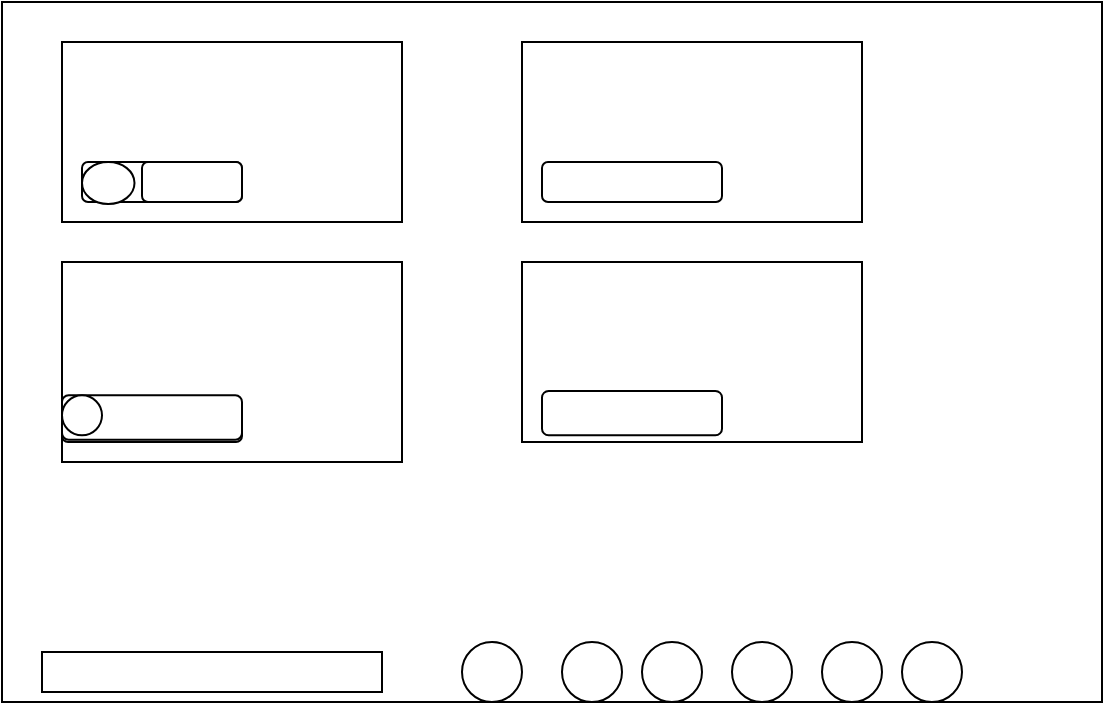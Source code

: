 <mxfile>
    <diagram id="KUiFhHhRken0hoNqJTwz" name="Page-1">
        <mxGraphModel dx="571" dy="480" grid="1" gridSize="10" guides="1" tooltips="1" connect="1" arrows="1" fold="1" page="1" pageScale="1" pageWidth="850" pageHeight="1100" math="0" shadow="0">
            <root>
                <mxCell id="0"/>
                <mxCell id="1" parent="0"/>
                <mxCell id="2" value="" style="rounded=0;whiteSpace=wrap;html=1;" vertex="1" parent="1">
                    <mxGeometry x="30" y="10" width="550" height="350" as="geometry"/>
                </mxCell>
                <mxCell id="4" value="" style="rounded=1;whiteSpace=wrap;html=1;" vertex="1" parent="1">
                    <mxGeometry x="70" y="90" width="80" height="20" as="geometry"/>
                </mxCell>
                <mxCell id="6" value="" style="rounded=1;whiteSpace=wrap;html=1;movable=0;resizable=0;rotatable=0;deletable=0;editable=0;connectable=0;" vertex="1" parent="1">
                    <mxGeometry x="90" y="90" width="60" height="20" as="geometry"/>
                </mxCell>
                <mxCell id="26" value="" style="group" vertex="1" connectable="0" parent="1">
                    <mxGeometry x="60" y="30" width="170" height="90" as="geometry"/>
                </mxCell>
                <mxCell id="3" value="" style="rounded=0;whiteSpace=wrap;html=1;movable=1;resizable=1;rotatable=1;deletable=1;editable=1;connectable=1;" vertex="1" parent="26">
                    <mxGeometry width="170" height="90" as="geometry"/>
                </mxCell>
                <mxCell id="42" value="" style="rounded=1;whiteSpace=wrap;html=1;" vertex="1" parent="26">
                    <mxGeometry x="10" y="60" width="80" height="20" as="geometry"/>
                </mxCell>
                <mxCell id="43" value="" style="rounded=1;whiteSpace=wrap;html=1;" vertex="1" parent="26">
                    <mxGeometry x="40" y="60" width="50" height="20" as="geometry"/>
                </mxCell>
                <mxCell id="29" value="" style="ellipse;whiteSpace=wrap;html=1;aspect=fixed;" vertex="1" parent="26">
                    <mxGeometry x="10" y="60" width="26.25" height="21" as="geometry"/>
                </mxCell>
                <mxCell id="27" value="" style="group" vertex="1" connectable="0" parent="1">
                    <mxGeometry x="60" y="140" width="170" height="100" as="geometry"/>
                </mxCell>
                <mxCell id="28" value="" style="rounded=0;whiteSpace=wrap;html=1;movable=1;resizable=1;rotatable=1;deletable=1;editable=1;connectable=1;" vertex="1" parent="27">
                    <mxGeometry width="170" height="100" as="geometry"/>
                </mxCell>
                <mxCell id="52" value="" style="rounded=1;whiteSpace=wrap;html=1;" vertex="1" parent="27">
                    <mxGeometry y="70" width="90" height="20" as="geometry"/>
                </mxCell>
                <mxCell id="53" value="" style="rounded=1;whiteSpace=wrap;html=1;" vertex="1" parent="27">
                    <mxGeometry y="66.667" width="90" height="22.222" as="geometry"/>
                </mxCell>
                <mxCell id="39" value="" style="ellipse;whiteSpace=wrap;html=1;aspect=fixed;" vertex="1" parent="27">
                    <mxGeometry y="66.667" width="20" height="20" as="geometry"/>
                </mxCell>
                <mxCell id="30" value="" style="group" vertex="1" connectable="0" parent="1">
                    <mxGeometry x="290" y="140" width="170" height="90" as="geometry"/>
                </mxCell>
                <mxCell id="31" value="" style="rounded=0;whiteSpace=wrap;html=1;movable=1;resizable=1;rotatable=1;deletable=1;editable=1;connectable=1;" vertex="1" parent="30">
                    <mxGeometry width="170" height="90" as="geometry"/>
                </mxCell>
                <mxCell id="54" value="" style="rounded=1;whiteSpace=wrap;html=1;" vertex="1" parent="30">
                    <mxGeometry x="10" y="64.447" width="90" height="22.222" as="geometry"/>
                </mxCell>
                <mxCell id="33" value="" style="group" vertex="1" connectable="0" parent="1">
                    <mxGeometry x="290" y="30" width="170" height="90" as="geometry"/>
                </mxCell>
                <mxCell id="34" value="" style="rounded=0;whiteSpace=wrap;html=1;movable=1;resizable=1;rotatable=1;deletable=1;editable=1;connectable=1;" vertex="1" parent="33">
                    <mxGeometry width="170" height="90" as="geometry"/>
                </mxCell>
                <mxCell id="45" value="" style="rounded=1;whiteSpace=wrap;html=1;" vertex="1" parent="33">
                    <mxGeometry x="10" y="60" width="90" height="20" as="geometry"/>
                </mxCell>
                <mxCell id="60" value="" style="ellipse;whiteSpace=wrap;html=1;aspect=fixed;" vertex="1" parent="1">
                    <mxGeometry x="350" y="330" width="30" height="30" as="geometry"/>
                </mxCell>
                <mxCell id="61" value="" style="ellipse;whiteSpace=wrap;html=1;aspect=fixed;" vertex="1" parent="1">
                    <mxGeometry x="395" y="330" width="30" height="30" as="geometry"/>
                </mxCell>
                <mxCell id="62" value="" style="ellipse;whiteSpace=wrap;html=1;aspect=fixed;" vertex="1" parent="1">
                    <mxGeometry x="440" y="330" width="30" height="30" as="geometry"/>
                </mxCell>
                <mxCell id="63" value="" style="ellipse;whiteSpace=wrap;html=1;aspect=fixed;" vertex="1" parent="1">
                    <mxGeometry x="480" y="330" width="30" height="30" as="geometry"/>
                </mxCell>
                <mxCell id="64" value="" style="ellipse;whiteSpace=wrap;html=1;aspect=fixed;" vertex="1" parent="1">
                    <mxGeometry x="310" y="330" width="30" height="30" as="geometry"/>
                </mxCell>
                <mxCell id="65" value="" style="ellipse;whiteSpace=wrap;html=1;aspect=fixed;" vertex="1" parent="1">
                    <mxGeometry x="260" y="330" width="30" height="30" as="geometry"/>
                </mxCell>
                <mxCell id="67" value="" style="rounded=0;whiteSpace=wrap;html=1;" vertex="1" parent="1">
                    <mxGeometry x="50" y="335" width="170" height="20" as="geometry"/>
                </mxCell>
            </root>
        </mxGraphModel>
    </diagram>
</mxfile>